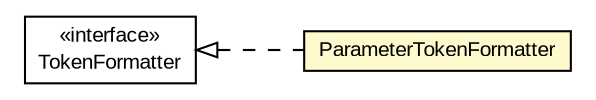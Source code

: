 #!/usr/local/bin/dot
#
# Class diagram 
# Generated by UMLGraph version R5_6-24-gf6e263 (http://www.umlgraph.org/)
#

digraph G {
	edge [fontname="arial",fontsize=10,labelfontname="arial",labelfontsize=10];
	node [fontname="arial",fontsize=10,shape=plaintext];
	nodesep=0.25;
	ranksep=0.5;
	rankdir=LR;
	// com.gwtplatform.mvp.shared.proxy.TokenFormatter
	c375957 [label=<<table title="com.gwtplatform.mvp.shared.proxy.TokenFormatter" border="0" cellborder="1" cellspacing="0" cellpadding="2" port="p" href="./TokenFormatter.html">
		<tr><td><table border="0" cellspacing="0" cellpadding="1">
<tr><td align="center" balign="center"> &#171;interface&#187; </td></tr>
<tr><td align="center" balign="center"> TokenFormatter </td></tr>
		</table></td></tr>
		</table>>, URL="./TokenFormatter.html", fontname="arial", fontcolor="black", fontsize=10.0];
	// com.gwtplatform.mvp.shared.proxy.ParameterTokenFormatter
	c375963 [label=<<table title="com.gwtplatform.mvp.shared.proxy.ParameterTokenFormatter" border="0" cellborder="1" cellspacing="0" cellpadding="2" port="p" bgcolor="lemonChiffon" href="./ParameterTokenFormatter.html">
		<tr><td><table border="0" cellspacing="0" cellpadding="1">
<tr><td align="center" balign="center"> ParameterTokenFormatter </td></tr>
		</table></td></tr>
		</table>>, URL="./ParameterTokenFormatter.html", fontname="arial", fontcolor="black", fontsize=10.0];
	//com.gwtplatform.mvp.shared.proxy.ParameterTokenFormatter implements com.gwtplatform.mvp.shared.proxy.TokenFormatter
	c375957:p -> c375963:p [dir=back,arrowtail=empty,style=dashed];
}

